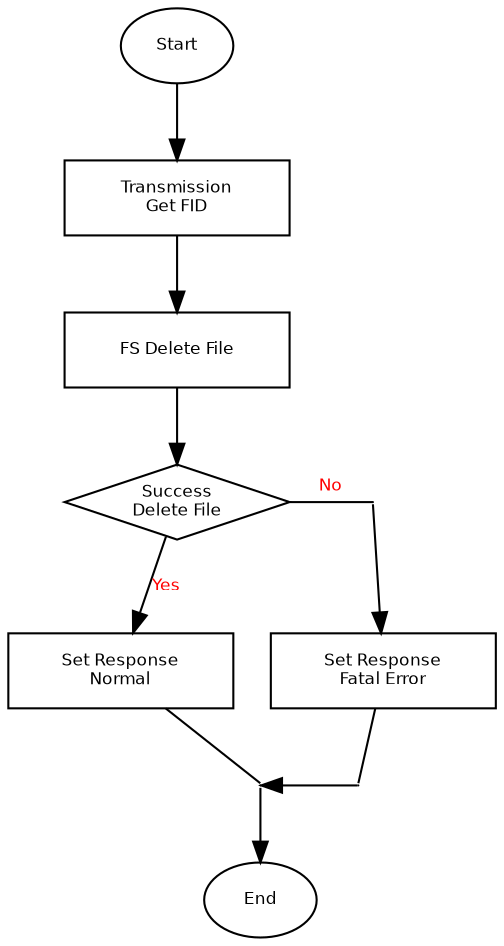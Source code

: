 digraph Flow_StateInit {
 
 node [
         fontname = "Bitstream Vera Sans"
         fontsize = 8
         shape = "record"
     ]

 edge [
         fontname = "Bitstream Vera Sans"
         fontsize = 8
         fontcolor = "Red"
     ]

// all blocks
start [label="Start", shape="oval"];

getfid [label="Transmission\nGet FID", shape="box", fixedsize=true, width=1.5]

fs_delete [label="FS Delete File", shape="box", fixedsize=true, width=1.5]
success [label="Success\nDelete File", shape="diamond", fixedsize=true, width=1.5]
{
rank=same;
set_sw1 [label="Set Response\nNormal", shape="box", fixedsize=true, width=1.5]
set_sw2 [label="Set Response\nFatal Error", shape="box", fixedsize=true, width=1.5]
}

end [label="End", shape="oval"];

// relations
start -> getfid
getfid -> fs_delete
fs_delete -> success

d0b [width=0, shape="point", label="."];
success -> set_sw1 [label="Yes"]
set_sw1 -> d0b [arrowhead=none]

d1a [width=0, shape="point", label="."];
d1b [width=0, shape="point", label="."];
{rank=same; success -> d1a [label="No", arrowhead=none];}
d1a -> set_sw2
set_sw2 -> d1b [arrowhead=none]

{
rank=same
d0b -> d1b [dir=back]
}

d0b -> end

}
